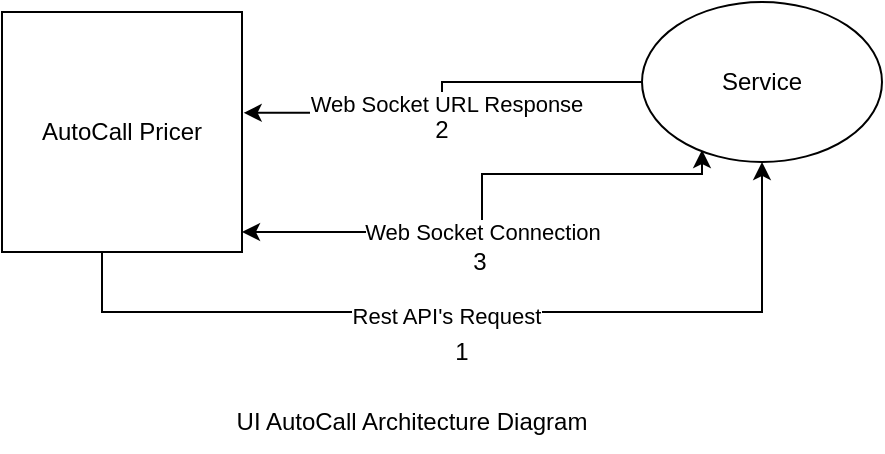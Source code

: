 <mxfile version="25.0.3">
  <diagram name="Page-1" id="DALA4FKXpwunFTNvOnyw">
    <mxGraphModel dx="574" dy="298" grid="1" gridSize="10" guides="1" tooltips="1" connect="1" arrows="1" fold="1" page="1" pageScale="1" pageWidth="850" pageHeight="1100" math="0" shadow="0">
      <root>
        <mxCell id="0" />
        <mxCell id="1" parent="0" />
        <mxCell id="lpmktUAj_lBDETjyY4Hj-10" style="edgeStyle=orthogonalEdgeStyle;rounded=0;orthogonalLoop=1;jettySize=auto;html=1;startArrow=classic;startFill=1;entryX=0.25;entryY=0.925;entryDx=0;entryDy=0;entryPerimeter=0;" edge="1" parent="1" target="lpmktUAj_lBDETjyY4Hj-5">
          <mxGeometry relative="1" as="geometry">
            <mxPoint x="470" y="380" as="targetPoint" />
            <mxPoint x="230" y="410" as="sourcePoint" />
            <Array as="points">
              <mxPoint x="350" y="410" />
              <mxPoint x="350" y="381" />
              <mxPoint x="460" y="381" />
            </Array>
          </mxGeometry>
        </mxCell>
        <mxCell id="lpmktUAj_lBDETjyY4Hj-11" value="Web Socket Connection" style="edgeLabel;html=1;align=center;verticalAlign=middle;resizable=0;points=[];" vertex="1" connectable="0" parent="lpmktUAj_lBDETjyY4Hj-10">
          <mxGeometry x="-0.116" relative="1" as="geometry">
            <mxPoint as="offset" />
          </mxGeometry>
        </mxCell>
        <mxCell id="lpmktUAj_lBDETjyY4Hj-1" value="&lt;div&gt;AutoCall Pricer&lt;/div&gt;" style="whiteSpace=wrap;html=1;aspect=fixed;" vertex="1" parent="1">
          <mxGeometry x="110" y="300" width="120" height="120" as="geometry" />
        </mxCell>
        <mxCell id="lpmktUAj_lBDETjyY4Hj-6" style="edgeStyle=orthogonalEdgeStyle;rounded=0;orthogonalLoop=1;jettySize=auto;html=1;exitX=0.5;exitY=1;exitDx=0;exitDy=0;entryX=0.5;entryY=1;entryDx=0;entryDy=0;" edge="1" parent="1" source="lpmktUAj_lBDETjyY4Hj-1" target="lpmktUAj_lBDETjyY4Hj-5">
          <mxGeometry relative="1" as="geometry">
            <mxPoint x="510" y="490" as="targetPoint" />
            <mxPoint x="150" y="390" as="sourcePoint" />
            <Array as="points">
              <mxPoint x="160" y="420" />
              <mxPoint x="160" y="450" />
              <mxPoint x="490" y="450" />
            </Array>
          </mxGeometry>
        </mxCell>
        <mxCell id="lpmktUAj_lBDETjyY4Hj-7" value="Rest API&#39;s Request" style="edgeLabel;html=1;align=center;verticalAlign=middle;resizable=0;points=[];" vertex="1" connectable="0" parent="lpmktUAj_lBDETjyY4Hj-6">
          <mxGeometry x="-0.05" y="-2" relative="1" as="geometry">
            <mxPoint as="offset" />
          </mxGeometry>
        </mxCell>
        <mxCell id="lpmktUAj_lBDETjyY4Hj-8" style="edgeStyle=orthogonalEdgeStyle;rounded=0;orthogonalLoop=1;jettySize=auto;html=1;exitX=0;exitY=0.5;exitDx=0;exitDy=0;entryX=1.007;entryY=0.42;entryDx=0;entryDy=0;entryPerimeter=0;" edge="1" parent="1" source="lpmktUAj_lBDETjyY4Hj-5" target="lpmktUAj_lBDETjyY4Hj-1">
          <mxGeometry relative="1" as="geometry">
            <mxPoint x="270" y="335" as="targetPoint" />
          </mxGeometry>
        </mxCell>
        <mxCell id="lpmktUAj_lBDETjyY4Hj-9" value="Web Socket URL Response" style="edgeLabel;html=1;align=center;verticalAlign=middle;resizable=0;points=[];" vertex="1" connectable="0" parent="lpmktUAj_lBDETjyY4Hj-8">
          <mxGeometry x="0.035" y="2" relative="1" as="geometry">
            <mxPoint as="offset" />
          </mxGeometry>
        </mxCell>
        <mxCell id="lpmktUAj_lBDETjyY4Hj-5" value="Service" style="ellipse;whiteSpace=wrap;html=1;" vertex="1" parent="1">
          <mxGeometry x="430" y="295" width="120" height="80" as="geometry" />
        </mxCell>
        <mxCell id="lpmktUAj_lBDETjyY4Hj-12" value="UI AutoCall A&lt;span data-teams=&quot;true&quot;&gt;rchitecture&lt;/span&gt;&amp;nbsp;Diagram" style="text;html=1;align=center;verticalAlign=middle;whiteSpace=wrap;rounded=0;" vertex="1" parent="1">
          <mxGeometry x="190" y="490" width="250" height="30" as="geometry" />
        </mxCell>
        <mxCell id="lpmktUAj_lBDETjyY4Hj-13" value="1" style="text;html=1;align=center;verticalAlign=middle;whiteSpace=wrap;rounded=0;" vertex="1" parent="1">
          <mxGeometry x="320" y="460" width="40" height="20" as="geometry" />
        </mxCell>
        <mxCell id="lpmktUAj_lBDETjyY4Hj-14" value="2" style="text;html=1;align=center;verticalAlign=middle;whiteSpace=wrap;rounded=0;" vertex="1" parent="1">
          <mxGeometry x="310" y="349" width="40" height="20" as="geometry" />
        </mxCell>
        <mxCell id="lpmktUAj_lBDETjyY4Hj-15" value="3" style="text;html=1;align=center;verticalAlign=middle;whiteSpace=wrap;rounded=0;" vertex="1" parent="1">
          <mxGeometry x="329" y="415" width="40" height="20" as="geometry" />
        </mxCell>
      </root>
    </mxGraphModel>
  </diagram>
</mxfile>
